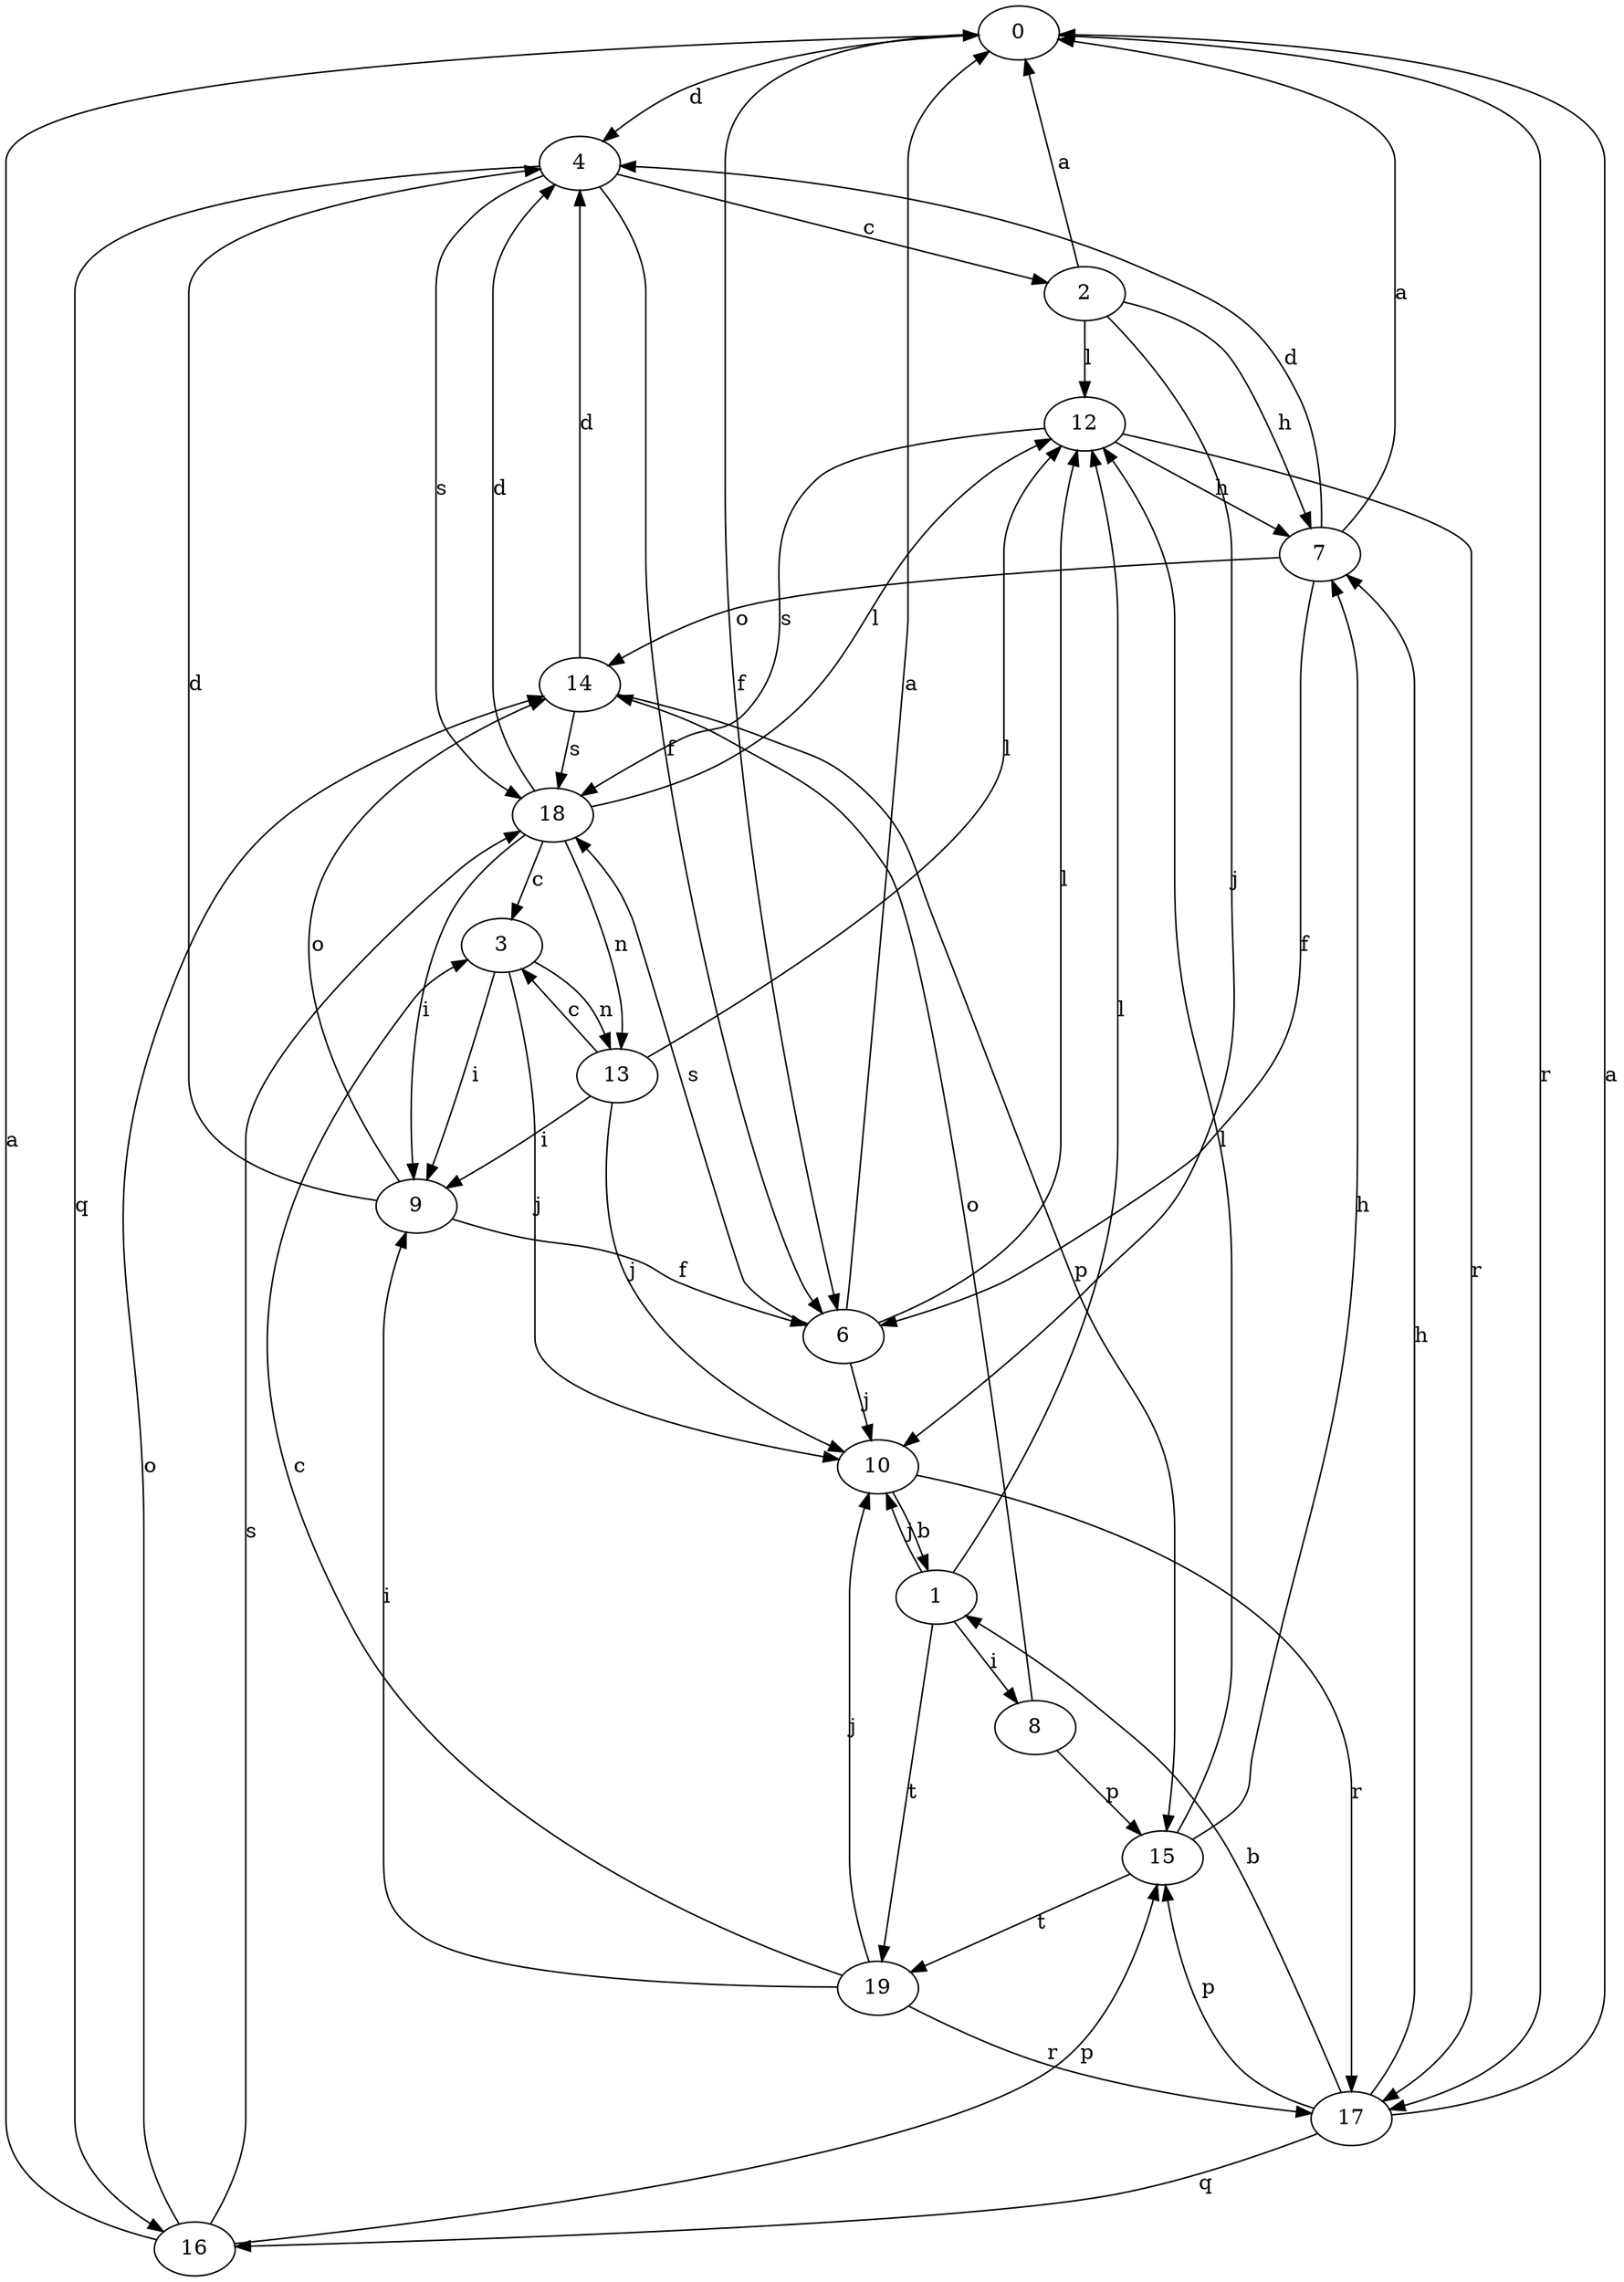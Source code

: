 strict digraph  {
0;
1;
2;
3;
4;
6;
7;
8;
9;
10;
12;
13;
14;
15;
16;
17;
18;
19;
0 -> 4  [label=d];
0 -> 6  [label=f];
0 -> 17  [label=r];
1 -> 8  [label=i];
1 -> 10  [label=j];
1 -> 12  [label=l];
1 -> 19  [label=t];
2 -> 0  [label=a];
2 -> 7  [label=h];
2 -> 10  [label=j];
2 -> 12  [label=l];
3 -> 9  [label=i];
3 -> 10  [label=j];
3 -> 13  [label=n];
4 -> 2  [label=c];
4 -> 6  [label=f];
4 -> 16  [label=q];
4 -> 18  [label=s];
6 -> 0  [label=a];
6 -> 10  [label=j];
6 -> 12  [label=l];
6 -> 18  [label=s];
7 -> 0  [label=a];
7 -> 4  [label=d];
7 -> 6  [label=f];
7 -> 14  [label=o];
8 -> 14  [label=o];
8 -> 15  [label=p];
9 -> 4  [label=d];
9 -> 6  [label=f];
9 -> 14  [label=o];
10 -> 1  [label=b];
10 -> 17  [label=r];
12 -> 7  [label=h];
12 -> 17  [label=r];
12 -> 18  [label=s];
13 -> 3  [label=c];
13 -> 9  [label=i];
13 -> 10  [label=j];
13 -> 12  [label=l];
14 -> 4  [label=d];
14 -> 15  [label=p];
14 -> 18  [label=s];
15 -> 7  [label=h];
15 -> 12  [label=l];
15 -> 19  [label=t];
16 -> 0  [label=a];
16 -> 14  [label=o];
16 -> 15  [label=p];
16 -> 18  [label=s];
17 -> 0  [label=a];
17 -> 1  [label=b];
17 -> 7  [label=h];
17 -> 15  [label=p];
17 -> 16  [label=q];
18 -> 3  [label=c];
18 -> 4  [label=d];
18 -> 9  [label=i];
18 -> 12  [label=l];
18 -> 13  [label=n];
19 -> 3  [label=c];
19 -> 9  [label=i];
19 -> 10  [label=j];
19 -> 17  [label=r];
}
